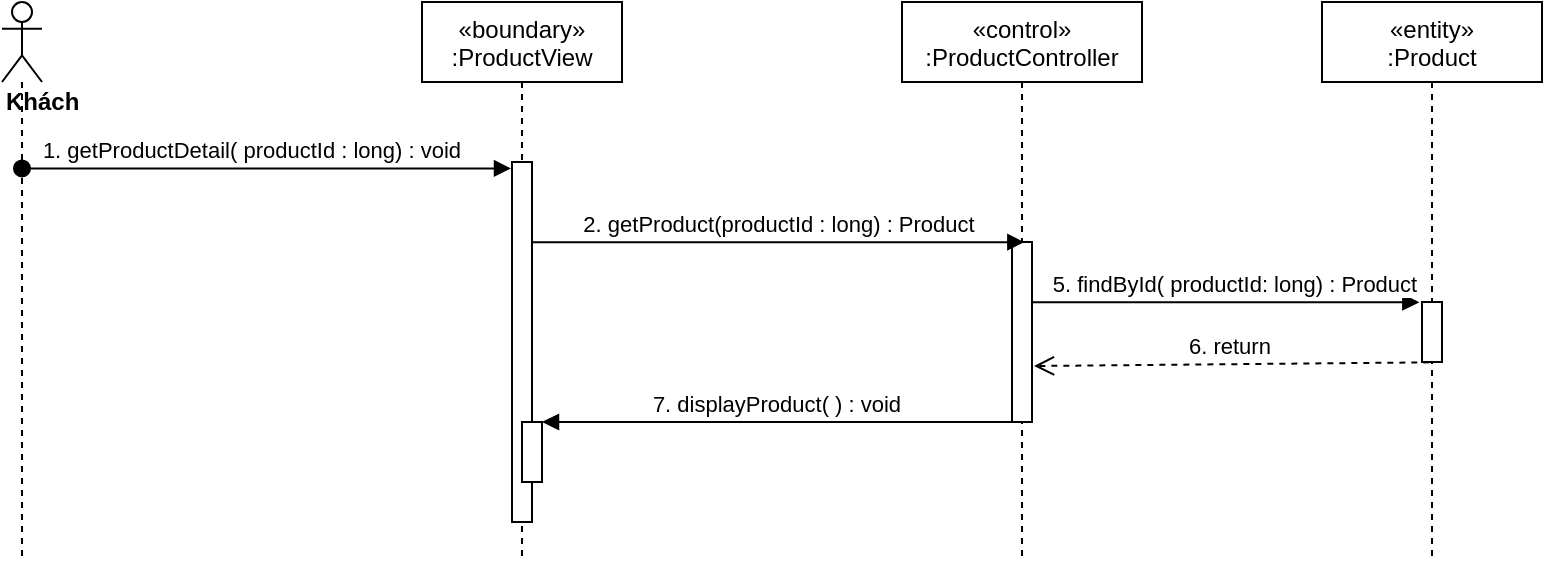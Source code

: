 <mxfile version="14.7.0" type="device"><diagram id="kgpKYQtTHZ0yAKxKKP6v" name="Page-1"><mxGraphModel dx="1108" dy="425" grid="1" gridSize="10" guides="1" tooltips="1" connect="1" arrows="1" fold="1" page="1" pageScale="1" pageWidth="850" pageHeight="1100" math="0" shadow="0"><root><mxCell id="0"/><mxCell id="1" parent="0"/><mxCell id="auqwbmmGcA8z6ZjmudGy-1" value="«boundary»&#10;:ProductView" style="shape=umlLifeline;perimeter=lifelinePerimeter;container=1;collapsible=0;recursiveResize=0;rounded=0;shadow=0;strokeWidth=1;" parent="1" vertex="1"><mxGeometry x="300" y="80" width="100" height="280" as="geometry"/></mxCell><mxCell id="auqwbmmGcA8z6ZjmudGy-2" value="" style="points=[];perimeter=orthogonalPerimeter;rounded=0;shadow=0;strokeWidth=1;" parent="auqwbmmGcA8z6ZjmudGy-1" vertex="1"><mxGeometry x="45" y="80" width="10" height="180" as="geometry"/></mxCell><mxCell id="auqwbmmGcA8z6ZjmudGy-3" value="" style="html=1;points=[];perimeter=orthogonalPerimeter;" parent="auqwbmmGcA8z6ZjmudGy-1" vertex="1"><mxGeometry x="50" y="210" width="10" height="30" as="geometry"/></mxCell><mxCell id="auqwbmmGcA8z6ZjmudGy-4" value="«control»&#10;:ProductController" style="shape=umlLifeline;perimeter=lifelinePerimeter;container=1;collapsible=0;recursiveResize=0;rounded=0;shadow=0;strokeWidth=1;" parent="1" vertex="1"><mxGeometry x="540" y="80" width="120" height="280" as="geometry"/></mxCell><mxCell id="auqwbmmGcA8z6ZjmudGy-5" value="" style="points=[];perimeter=orthogonalPerimeter;rounded=0;shadow=0;strokeWidth=1;" parent="auqwbmmGcA8z6ZjmudGy-4" vertex="1"><mxGeometry x="55" y="120" width="10" height="90" as="geometry"/></mxCell><mxCell id="auqwbmmGcA8z6ZjmudGy-6" value="&lt;div&gt;&lt;b&gt;Khách&lt;/b&gt;&lt;/div&gt;" style="shape=umlLifeline;participant=umlActor;perimeter=lifelinePerimeter;whiteSpace=wrap;html=1;container=1;collapsible=0;recursiveResize=0;verticalAlign=top;spacingTop=36;outlineConnect=0;align=left;" parent="1" vertex="1"><mxGeometry x="90" y="80" width="20" height="280" as="geometry"/></mxCell><mxCell id="auqwbmmGcA8z6ZjmudGy-7" value="1. getProductDetail( productId : long) : void" style="verticalAlign=bottom;startArrow=oval;endArrow=block;startSize=8;shadow=0;strokeWidth=1;entryX=-0.05;entryY=0.018;entryDx=0;entryDy=0;entryPerimeter=0;" parent="1" source="auqwbmmGcA8z6ZjmudGy-6" target="auqwbmmGcA8z6ZjmudGy-2" edge="1"><mxGeometry x="-0.06" relative="1" as="geometry"><mxPoint x="100" y="170" as="sourcePoint"/><mxPoint as="offset"/></mxGeometry></mxCell><mxCell id="auqwbmmGcA8z6ZjmudGy-10" value="2. getProduct(productId : long) : Product" style="html=1;verticalAlign=bottom;endArrow=block;entryX=0.617;entryY=0.001;entryDx=0;entryDy=0;entryPerimeter=0;" parent="1" source="auqwbmmGcA8z6ZjmudGy-2" target="auqwbmmGcA8z6ZjmudGy-5" edge="1"><mxGeometry width="80" relative="1" as="geometry"><mxPoint x="320" y="248" as="sourcePoint"/><mxPoint x="500" y="210" as="targetPoint"/></mxGeometry></mxCell><mxCell id="auqwbmmGcA8z6ZjmudGy-12" value="«entity»&#10;:Product" style="shape=umlLifeline;perimeter=lifelinePerimeter;container=1;collapsible=0;recursiveResize=0;rounded=0;shadow=0;strokeWidth=1;" parent="1" vertex="1"><mxGeometry x="750" y="80" width="110" height="280" as="geometry"/></mxCell><mxCell id="auqwbmmGcA8z6ZjmudGy-13" value="" style="points=[];perimeter=orthogonalPerimeter;rounded=0;shadow=0;strokeWidth=1;" parent="auqwbmmGcA8z6ZjmudGy-12" vertex="1"><mxGeometry x="50" y="150" width="10" height="30" as="geometry"/></mxCell><mxCell id="auqwbmmGcA8z6ZjmudGy-14" value="5. findById( productId: long) : Product" style="html=1;verticalAlign=bottom;endArrow=block;entryX=-0.133;entryY=0.004;entryDx=0;entryDy=0;entryPerimeter=0;" parent="1" source="auqwbmmGcA8z6ZjmudGy-5" target="auqwbmmGcA8z6ZjmudGy-13" edge="1"><mxGeometry x="0.041" width="80" relative="1" as="geometry"><mxPoint x="596" y="230" as="sourcePoint"/><mxPoint x="1000" y="190" as="targetPoint"/><mxPoint as="offset"/></mxGeometry></mxCell><mxCell id="auqwbmmGcA8z6ZjmudGy-15" value="6. return&amp;nbsp;" style="html=1;verticalAlign=bottom;endArrow=open;dashed=1;endSize=8;exitX=0.367;exitY=1.006;exitDx=0;exitDy=0;exitPerimeter=0;entryX=1.1;entryY=0.689;entryDx=0;entryDy=0;entryPerimeter=0;" parent="1" source="auqwbmmGcA8z6ZjmudGy-13" target="auqwbmmGcA8z6ZjmudGy-5" edge="1"><mxGeometry relative="1" as="geometry"><mxPoint x="1000" y="360" as="sourcePoint"/><mxPoint x="620" y="260" as="targetPoint"/></mxGeometry></mxCell><mxCell id="auqwbmmGcA8z6ZjmudGy-17" value="7. displayProduct( ) : void" style="verticalAlign=bottom;endArrow=block;shadow=0;strokeWidth=1;" parent="1" source="auqwbmmGcA8z6ZjmudGy-5" target="auqwbmmGcA8z6ZjmudGy-3" edge="1"><mxGeometry relative="1" as="geometry"><mxPoint x="565" y="370" as="sourcePoint"/><mxPoint x="350" y="401" as="targetPoint"/></mxGeometry></mxCell></root></mxGraphModel></diagram></mxfile>